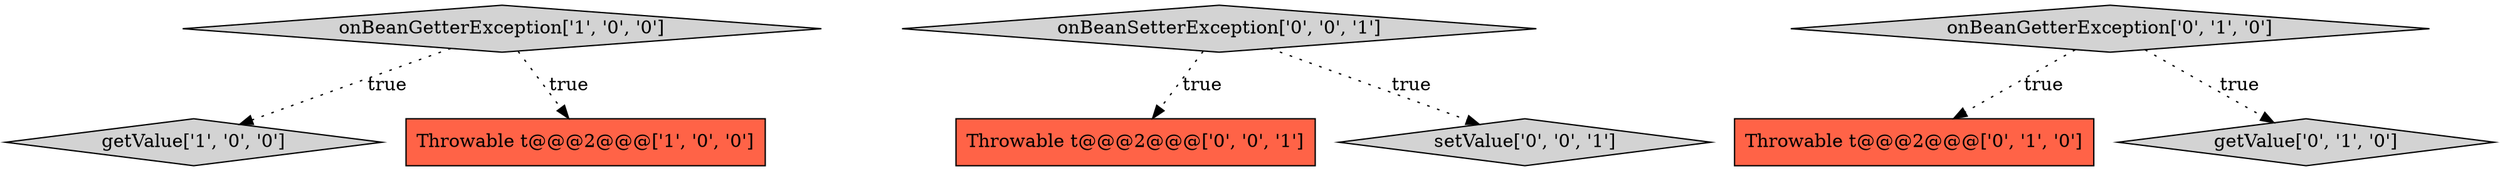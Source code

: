 digraph {
1 [style = filled, label = "onBeanGetterException['1', '0', '0']", fillcolor = lightgray, shape = diamond image = "AAA0AAABBB1BBB"];
0 [style = filled, label = "getValue['1', '0', '0']", fillcolor = lightgray, shape = diamond image = "AAA0AAABBB1BBB"];
7 [style = filled, label = "Throwable t@@@2@@@['0', '0', '1']", fillcolor = tomato, shape = box image = "AAA0AAABBB3BBB"];
4 [style = filled, label = "Throwable t@@@2@@@['0', '1', '0']", fillcolor = tomato, shape = box image = "AAA0AAABBB2BBB"];
3 [style = filled, label = "onBeanGetterException['0', '1', '0']", fillcolor = lightgray, shape = diamond image = "AAA0AAABBB2BBB"];
2 [style = filled, label = "Throwable t@@@2@@@['1', '0', '0']", fillcolor = tomato, shape = box image = "AAA0AAABBB1BBB"];
5 [style = filled, label = "getValue['0', '1', '0']", fillcolor = lightgray, shape = diamond image = "AAA0AAABBB2BBB"];
6 [style = filled, label = "onBeanSetterException['0', '0', '1']", fillcolor = lightgray, shape = diamond image = "AAA0AAABBB3BBB"];
8 [style = filled, label = "setValue['0', '0', '1']", fillcolor = lightgray, shape = diamond image = "AAA0AAABBB3BBB"];
1->2 [style = dotted, label="true"];
6->8 [style = dotted, label="true"];
6->7 [style = dotted, label="true"];
3->4 [style = dotted, label="true"];
3->5 [style = dotted, label="true"];
1->0 [style = dotted, label="true"];
}
